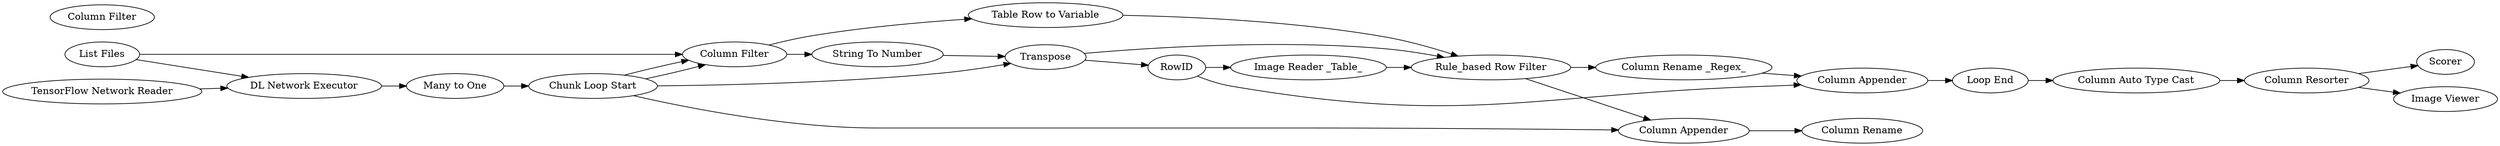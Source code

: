 digraph {
	25 [label="DL Network Executor"]
	42 [label="Column Rename"]
	51 [label="List Files"]
	52 [label="Image Reader _Table_"]
	53 [label="CSV Reader"]
	54 [label="Column Appender"]
	60 [label="Image Calculator"]
	56 [label="String Manipulation"]
	57 [label=Sorter]
	58 [label="String To Number"]
	59 [label=RowID]
	20 [label="Many to One"]
	53 [label="Chunk Loop Start"]
	55 [label="Table Row to Variable"]
	56 [label="Column Filter"]
	57 [label=Transpose]
	60 [label="Rule_based Row Filter"]
	61 [label="Column Filter"]
	62 [label="Column Appender"]
	63 [label="Loop End"]
	64 [label="Column Rename _Regex_"]
	65 [label="Column Resorter"]
	73 [label="Column Auto Type Cast"]
	84 [label=Scorer]
	85 [label="Image Viewer"]
	86 [label="TensorFlow Network Reader"]
	56 -> 58
	57 -> 59
	58 -> 57
	51 -> 56
	52 -> 60
	53 -> 54
	54 -> 42
	60 -> 54
	59 -> 52
	20 -> 53
	53 -> 56
	53 -> 57
	53 -> 56
	55 -> 60
	56 -> 55
	57 -> 60
	60 -> 64
	59 -> 62
	62 -> 63
	63 -> 73
	64 -> 62
	73 -> 65
	25 -> 20
	51 -> 25
	65 -> 85
	65 -> 84
	86 -> 25
	rankdir=LR
}
